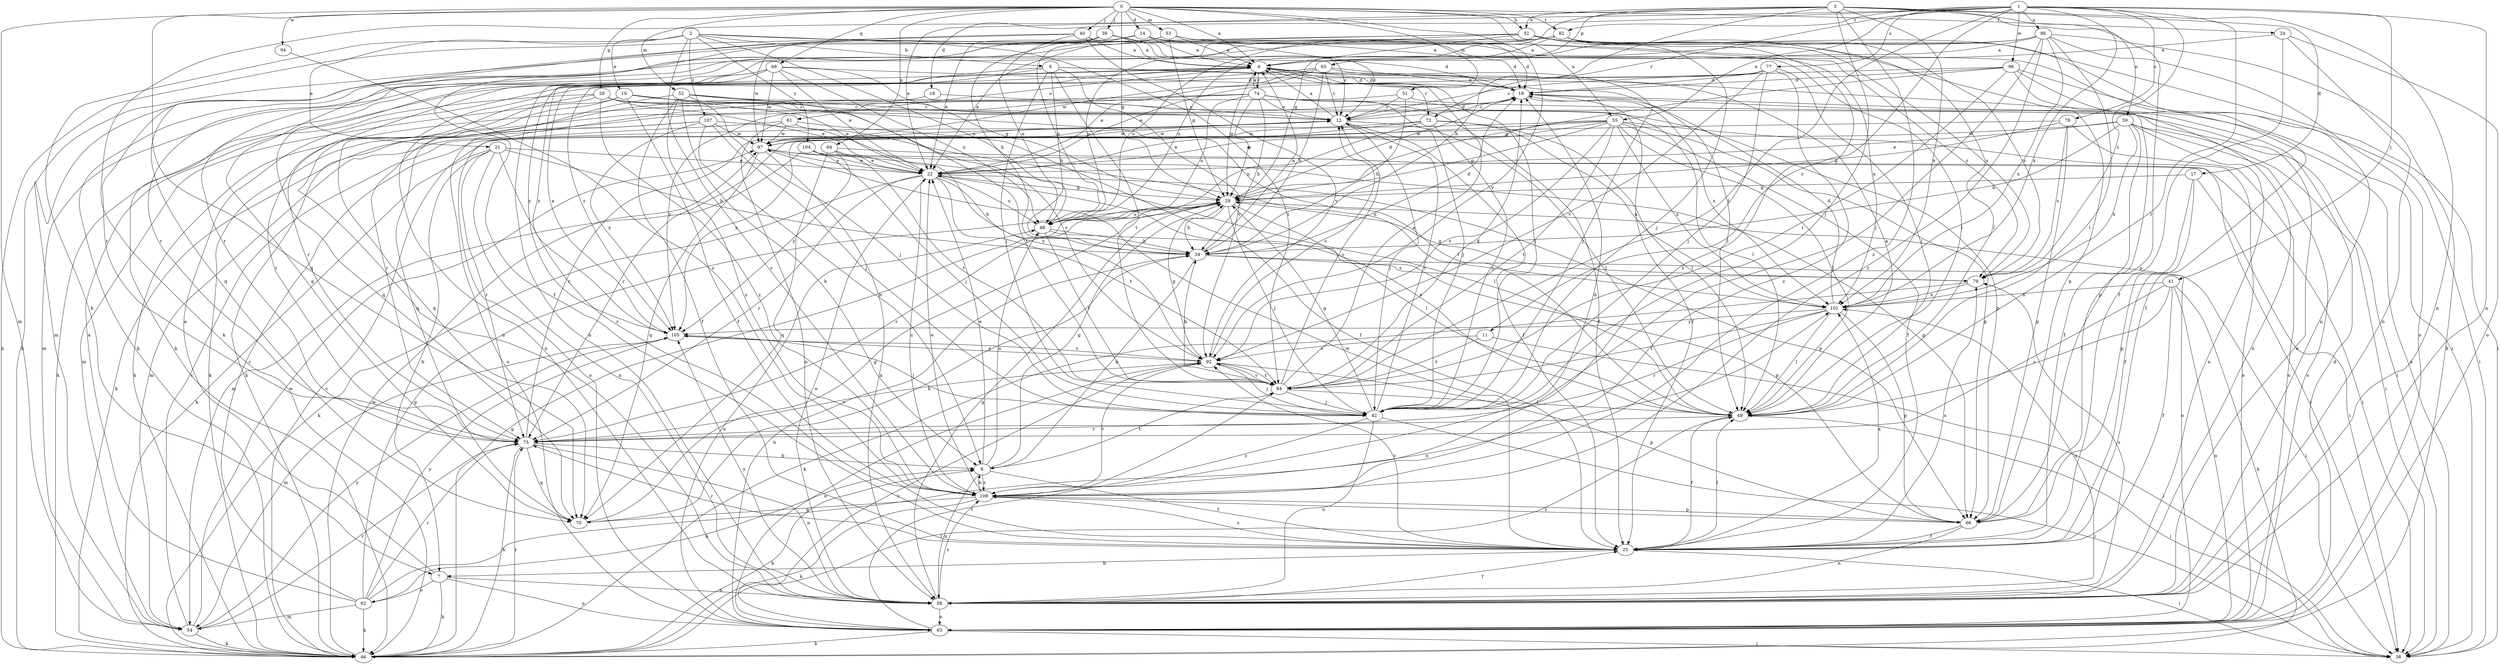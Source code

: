 strict digraph  {
0;
1;
2;
3;
4;
6;
7;
8;
11;
12;
14;
16;
17;
18;
19;
21;
22;
24;
25;
28;
29;
32;
34;
38;
39;
40;
41;
42;
46;
49;
51;
52;
53;
54;
55;
58;
59;
61;
62;
63;
64;
65;
66;
68;
70;
72;
74;
75;
77;
78;
79;
82;
84;
86;
88;
92;
94;
96;
97;
101;
104;
105;
107;
109;
0 -> 4  [label=a];
0 -> 14  [label=d];
0 -> 24  [label=f];
0 -> 28  [label=g];
0 -> 29  [label=g];
0 -> 32  [label=h];
0 -> 39  [label=j];
0 -> 40  [label=j];
0 -> 51  [label=m];
0 -> 52  [label=m];
0 -> 53  [label=m];
0 -> 54  [label=m];
0 -> 55  [label=n];
0 -> 64  [label=p];
0 -> 68  [label=q];
0 -> 70  [label=q];
0 -> 82  [label=t];
0 -> 92  [label=v];
0 -> 94  [label=w];
1 -> 11  [label=c];
1 -> 16  [label=d];
1 -> 41  [label=j];
1 -> 46  [label=k];
1 -> 49  [label=l];
1 -> 55  [label=n];
1 -> 58  [label=n];
1 -> 72  [label=r];
1 -> 77  [label=s];
1 -> 78  [label=s];
1 -> 79  [label=s];
1 -> 82  [label=t];
1 -> 84  [label=t];
1 -> 86  [label=u];
1 -> 96  [label=w];
1 -> 101  [label=x];
2 -> 6  [label=b];
2 -> 7  [label=b];
2 -> 19  [label=e];
2 -> 21  [label=e];
2 -> 38  [label=i];
2 -> 84  [label=t];
2 -> 88  [label=u];
2 -> 104  [label=y];
2 -> 107  [label=z];
2 -> 109  [label=z];
3 -> 17  [label=d];
3 -> 22  [label=e];
3 -> 29  [label=g];
3 -> 32  [label=h];
3 -> 34  [label=h];
3 -> 42  [label=j];
3 -> 58  [label=n];
3 -> 59  [label=o];
3 -> 65  [label=p];
3 -> 66  [label=p];
3 -> 101  [label=x];
3 -> 109  [label=z];
4 -> 18  [label=d];
4 -> 29  [label=g];
4 -> 42  [label=j];
4 -> 54  [label=m];
4 -> 61  [label=o];
4 -> 72  [label=r];
4 -> 74  [label=r];
6 -> 18  [label=d];
6 -> 34  [label=h];
6 -> 42  [label=j];
6 -> 49  [label=l];
6 -> 58  [label=n];
6 -> 84  [label=t];
6 -> 92  [label=v];
6 -> 105  [label=y];
7 -> 4  [label=a];
7 -> 46  [label=k];
7 -> 58  [label=n];
7 -> 62  [label=o];
7 -> 63  [label=o];
8 -> 22  [label=e];
8 -> 25  [label=f];
8 -> 29  [label=g];
8 -> 58  [label=n];
8 -> 84  [label=t];
8 -> 88  [label=u];
8 -> 109  [label=z];
11 -> 38  [label=i];
11 -> 84  [label=t];
11 -> 92  [label=v];
12 -> 4  [label=a];
12 -> 18  [label=d];
12 -> 25  [label=f];
12 -> 42  [label=j];
12 -> 49  [label=l];
12 -> 97  [label=w];
14 -> 4  [label=a];
14 -> 12  [label=c];
14 -> 18  [label=d];
14 -> 22  [label=e];
14 -> 25  [label=f];
14 -> 75  [label=r];
14 -> 101  [label=x];
16 -> 12  [label=c];
16 -> 75  [label=r];
17 -> 25  [label=f];
17 -> 29  [label=g];
17 -> 38  [label=i];
17 -> 66  [label=p];
18 -> 12  [label=c];
18 -> 25  [label=f];
18 -> 46  [label=k];
18 -> 58  [label=n];
18 -> 101  [label=x];
19 -> 12  [label=c];
19 -> 22  [label=e];
19 -> 25  [label=f];
19 -> 38  [label=i];
19 -> 54  [label=m];
19 -> 58  [label=n];
21 -> 7  [label=b];
21 -> 22  [label=e];
21 -> 34  [label=h];
21 -> 46  [label=k];
21 -> 58  [label=n];
21 -> 75  [label=r];
21 -> 109  [label=z];
22 -> 29  [label=g];
22 -> 34  [label=h];
22 -> 46  [label=k];
22 -> 66  [label=p];
22 -> 75  [label=r];
22 -> 84  [label=t];
22 -> 88  [label=u];
22 -> 109  [label=z];
24 -> 4  [label=a];
24 -> 25  [label=f];
24 -> 58  [label=n];
24 -> 63  [label=o];
25 -> 7  [label=b];
25 -> 38  [label=i];
25 -> 49  [label=l];
25 -> 75  [label=r];
25 -> 79  [label=s];
25 -> 92  [label=v];
25 -> 97  [label=w];
25 -> 101  [label=x];
25 -> 109  [label=z];
28 -> 12  [label=c];
28 -> 22  [label=e];
28 -> 46  [label=k];
28 -> 49  [label=l];
28 -> 70  [label=q];
28 -> 75  [label=r];
28 -> 92  [label=v];
28 -> 109  [label=z];
29 -> 18  [label=d];
29 -> 34  [label=h];
29 -> 42  [label=j];
29 -> 49  [label=l];
29 -> 63  [label=o];
29 -> 75  [label=r];
29 -> 88  [label=u];
32 -> 4  [label=a];
32 -> 38  [label=i];
32 -> 42  [label=j];
32 -> 46  [label=k];
32 -> 66  [label=p];
32 -> 75  [label=r];
32 -> 79  [label=s];
32 -> 88  [label=u];
34 -> 4  [label=a];
34 -> 8  [label=b];
34 -> 18  [label=d];
34 -> 38  [label=i];
34 -> 79  [label=s];
38 -> 4  [label=a];
39 -> 4  [label=a];
39 -> 12  [label=c];
39 -> 18  [label=d];
39 -> 22  [label=e];
39 -> 34  [label=h];
39 -> 88  [label=u];
39 -> 97  [label=w];
40 -> 4  [label=a];
40 -> 46  [label=k];
40 -> 49  [label=l];
40 -> 70  [label=q];
40 -> 88  [label=u];
40 -> 92  [label=v];
41 -> 25  [label=f];
41 -> 46  [label=k];
41 -> 49  [label=l];
41 -> 63  [label=o];
41 -> 75  [label=r];
41 -> 101  [label=x];
42 -> 12  [label=c];
42 -> 29  [label=g];
42 -> 38  [label=i];
42 -> 58  [label=n];
42 -> 109  [label=z];
46 -> 8  [label=b];
46 -> 12  [label=c];
46 -> 29  [label=g];
46 -> 49  [label=l];
46 -> 75  [label=r];
46 -> 97  [label=w];
49 -> 4  [label=a];
49 -> 22  [label=e];
49 -> 25  [label=f];
49 -> 38  [label=i];
49 -> 75  [label=r];
51 -> 12  [label=c];
51 -> 34  [label=h];
51 -> 46  [label=k];
51 -> 58  [label=n];
52 -> 8  [label=b];
52 -> 12  [label=c];
52 -> 25  [label=f];
52 -> 42  [label=j];
52 -> 66  [label=p];
52 -> 70  [label=q];
52 -> 84  [label=t];
52 -> 109  [label=z];
53 -> 4  [label=a];
53 -> 18  [label=d];
53 -> 29  [label=g];
53 -> 46  [label=k];
53 -> 70  [label=q];
53 -> 79  [label=s];
54 -> 12  [label=c];
54 -> 46  [label=k];
54 -> 75  [label=r];
54 -> 97  [label=w];
54 -> 105  [label=y];
55 -> 22  [label=e];
55 -> 25  [label=f];
55 -> 29  [label=g];
55 -> 49  [label=l];
55 -> 63  [label=o];
55 -> 66  [label=p];
55 -> 75  [label=r];
55 -> 84  [label=t];
55 -> 92  [label=v];
55 -> 97  [label=w];
55 -> 101  [label=x];
55 -> 105  [label=y];
58 -> 22  [label=e];
58 -> 25  [label=f];
58 -> 29  [label=g];
58 -> 63  [label=o];
58 -> 79  [label=s];
58 -> 101  [label=x];
58 -> 105  [label=y];
58 -> 109  [label=z];
59 -> 22  [label=e];
59 -> 25  [label=f];
59 -> 34  [label=h];
59 -> 38  [label=i];
59 -> 58  [label=n];
59 -> 63  [label=o];
59 -> 97  [label=w];
59 -> 101  [label=x];
61 -> 25  [label=f];
61 -> 58  [label=n];
61 -> 63  [label=o];
61 -> 92  [label=v];
61 -> 97  [label=w];
62 -> 4  [label=a];
62 -> 8  [label=b];
62 -> 12  [label=c];
62 -> 29  [label=g];
62 -> 46  [label=k];
62 -> 54  [label=m];
62 -> 75  [label=r];
62 -> 101  [label=x];
62 -> 105  [label=y];
63 -> 18  [label=d];
63 -> 34  [label=h];
63 -> 38  [label=i];
63 -> 46  [label=k];
63 -> 84  [label=t];
63 -> 88  [label=u];
63 -> 92  [label=v];
64 -> 22  [label=e];
64 -> 38  [label=i];
64 -> 70  [label=q];
64 -> 84  [label=t];
64 -> 105  [label=y];
65 -> 12  [label=c];
65 -> 18  [label=d];
65 -> 22  [label=e];
65 -> 34  [label=h];
65 -> 42  [label=j];
65 -> 97  [label=w];
65 -> 105  [label=y];
66 -> 25  [label=f];
66 -> 58  [label=n];
66 -> 109  [label=z];
68 -> 18  [label=d];
68 -> 22  [label=e];
68 -> 29  [label=g];
68 -> 58  [label=n];
68 -> 70  [label=q];
68 -> 88  [label=u];
68 -> 97  [label=w];
68 -> 105  [label=y];
70 -> 29  [label=g];
70 -> 34  [label=h];
72 -> 22  [label=e];
72 -> 42  [label=j];
72 -> 49  [label=l];
72 -> 88  [label=u];
72 -> 97  [label=w];
72 -> 101  [label=x];
74 -> 4  [label=a];
74 -> 12  [label=c];
74 -> 25  [label=f];
74 -> 29  [label=g];
74 -> 34  [label=h];
74 -> 42  [label=j];
74 -> 46  [label=k];
74 -> 49  [label=l];
74 -> 63  [label=o];
74 -> 88  [label=u];
74 -> 105  [label=y];
75 -> 8  [label=b];
75 -> 12  [label=c];
75 -> 46  [label=k];
75 -> 58  [label=n];
75 -> 70  [label=q];
75 -> 92  [label=v];
77 -> 18  [label=d];
77 -> 22  [label=e];
77 -> 42  [label=j];
77 -> 49  [label=l];
77 -> 75  [label=r];
77 -> 92  [label=v];
77 -> 109  [label=z];
78 -> 29  [label=g];
78 -> 63  [label=o];
78 -> 66  [label=p];
78 -> 79  [label=s];
78 -> 97  [label=w];
79 -> 29  [label=g];
79 -> 46  [label=k];
79 -> 101  [label=x];
82 -> 4  [label=a];
82 -> 46  [label=k];
82 -> 49  [label=l];
82 -> 54  [label=m];
82 -> 58  [label=n];
82 -> 79  [label=s];
82 -> 88  [label=u];
82 -> 109  [label=z];
84 -> 4  [label=a];
84 -> 12  [label=c];
84 -> 18  [label=d];
84 -> 34  [label=h];
84 -> 42  [label=j];
84 -> 49  [label=l];
84 -> 92  [label=v];
86 -> 4  [label=a];
86 -> 42  [label=j];
86 -> 46  [label=k];
86 -> 49  [label=l];
86 -> 63  [label=o];
86 -> 75  [label=r];
86 -> 88  [label=u];
86 -> 101  [label=x];
86 -> 109  [label=z];
88 -> 34  [label=h];
88 -> 66  [label=p];
88 -> 84  [label=t];
92 -> 12  [label=c];
92 -> 29  [label=g];
92 -> 42  [label=j];
92 -> 63  [label=o];
92 -> 66  [label=p];
92 -> 84  [label=t];
92 -> 105  [label=y];
94 -> 109  [label=z];
96 -> 12  [label=c];
96 -> 18  [label=d];
96 -> 25  [label=f];
96 -> 29  [label=g];
96 -> 38  [label=i];
96 -> 66  [label=p];
96 -> 84  [label=t];
97 -> 22  [label=e];
97 -> 49  [label=l];
97 -> 58  [label=n];
97 -> 66  [label=p];
97 -> 70  [label=q];
101 -> 18  [label=d];
101 -> 49  [label=l];
101 -> 66  [label=p];
101 -> 75  [label=r];
101 -> 84  [label=t];
101 -> 105  [label=y];
104 -> 22  [label=e];
104 -> 38  [label=i];
104 -> 42  [label=j];
104 -> 54  [label=m];
105 -> 4  [label=a];
105 -> 42  [label=j];
105 -> 54  [label=m];
105 -> 92  [label=v];
107 -> 8  [label=b];
107 -> 42  [label=j];
107 -> 46  [label=k];
107 -> 54  [label=m];
107 -> 97  [label=w];
107 -> 101  [label=x];
107 -> 105  [label=y];
109 -> 8  [label=b];
109 -> 18  [label=d];
109 -> 22  [label=e];
109 -> 46  [label=k];
109 -> 66  [label=p];
109 -> 70  [label=q];
109 -> 92  [label=v];
}
